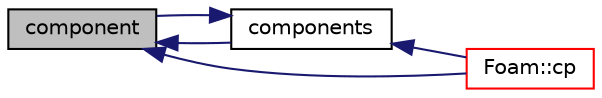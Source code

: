 digraph "component"
{
  bgcolor="transparent";
  edge [fontname="Helvetica",fontsize="10",labelfontname="Helvetica",labelfontsize="10"];
  node [fontname="Helvetica",fontsize="10",shape=record];
  rankdir="LR";
  Node2495 [label="component",height=0.2,width=0.4,color="black", fillcolor="grey75", style="filled", fontcolor="black"];
  Node2495 -> Node2496 [dir="back",color="midnightblue",fontsize="10",style="solid",fontname="Helvetica"];
  Node2496 [label="components",height=0.2,width=0.4,color="black",URL="$a29541.html#a2ced3d2ce08ae9e316290567c8a38a82",tooltip="Return path components as wordList. "];
  Node2496 -> Node2495 [dir="back",color="midnightblue",fontsize="10",style="solid",fontname="Helvetica"];
  Node2496 -> Node2497 [dir="back",color="midnightblue",fontsize="10",style="solid",fontname="Helvetica"];
  Node2497 [label="Foam::cp",height=0.2,width=0.4,color="red",URL="$a21851.html#a90b626bb0848617906ac62a5570c010f",tooltip="Copy, recursively if necessary, the source to the destination. "];
  Node2495 -> Node2497 [dir="back",color="midnightblue",fontsize="10",style="solid",fontname="Helvetica"];
}

